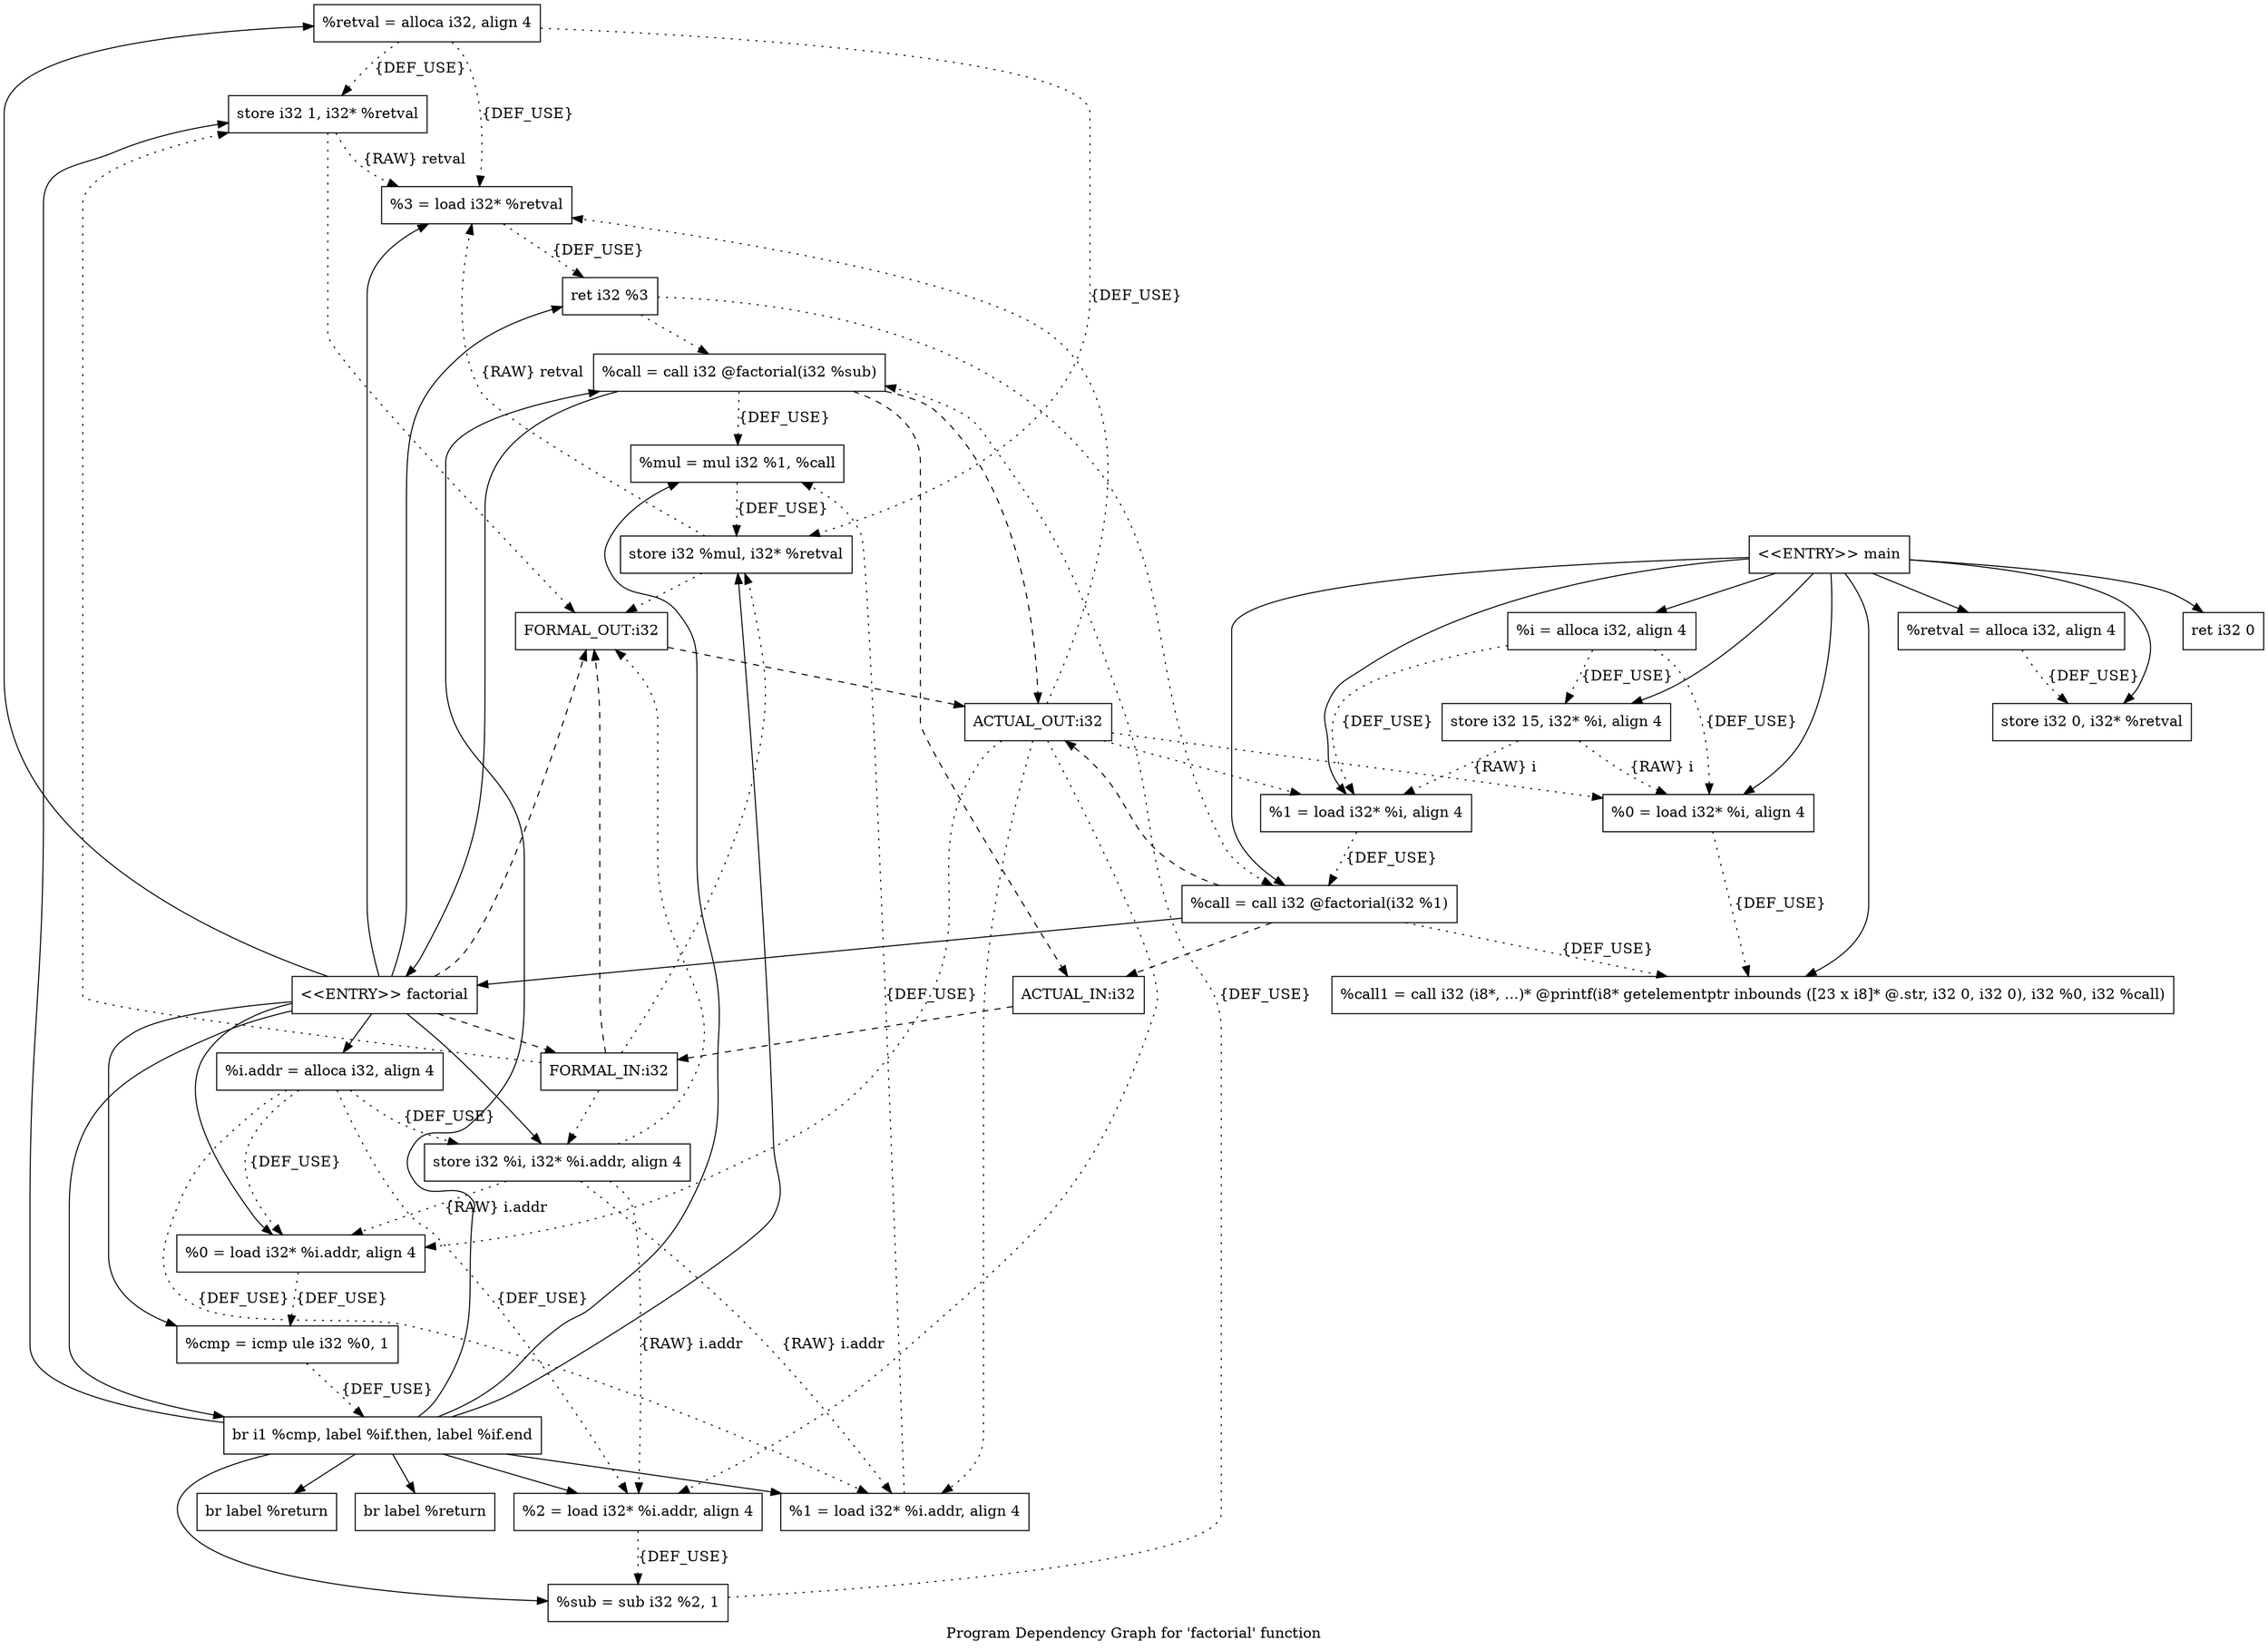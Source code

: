 digraph "Program Dependency Graph for 'factorial' function" {
	label="Program Dependency Graph for 'factorial' function";

	Node0x3842830 [shape=record,label="{  %retval = alloca i32, align 4}"];
	Node0x3842830 -> Node0x3842ad0[style=dotted,label = "{DEF_USE}" ];
	Node0x3842830 -> Node0x3842ed0[style=dotted,label = "{DEF_USE}" ];
	Node0x3842830 -> Node0x3842fa0[style=dotted,label = "{DEF_USE}" ];
	Node0x3842ad0 [shape=record,label="{  store i32 1, i32* %retval}"];
	Node0x3842ad0 -> Node0x3842fa0[style=dotted,label = "{RAW} retval"];
	Node0x3842ad0 -> Node0x3844040[style=dotted];
	Node0x3842ed0 [shape=record,label="{  store i32 %mul, i32* %retval}"];
	Node0x3842ed0 -> Node0x3844040[style=dotted];
	Node0x3842ed0 -> Node0x3842fa0[style=dotted,label = "{RAW} retval"];
	Node0x3842fa0 [shape=record,label="{  %3 = load i32* %retval}"];
	Node0x3842fa0 -> Node0x3843250[style=dotted,label = "{DEF_USE}" ];
	Node0x3842f70 [shape=record,label="{  %i.addr = alloca i32, align 4}"];
	Node0x3842f70 -> Node0x3842f40[style=dotted,label = "{DEF_USE}" ];
	Node0x3842f70 -> Node0x3843090[style=dotted,label = "{DEF_USE}" ];
	Node0x3842f70 -> Node0x3843130[style=dotted,label = "{DEF_USE}" ];
	Node0x3842f70 -> Node0x3843100[style=dotted,label = "{DEF_USE}" ];
	Node0x3842f40 [shape=record,label="{  store i32 %i, i32* %i.addr, align 4}"];
	Node0x3842f40 -> Node0x3843090[style=dotted,label = "{RAW} i.addr"];
	Node0x3842f40 -> Node0x3843130[style=dotted,label = "{RAW} i.addr"];
	Node0x3842f40 -> Node0x3843100[style=dotted,label = "{RAW} i.addr"];
	Node0x3842f40 -> Node0x3844040[style=dotted];
	Node0x3843090 [shape=record,label="{  %0 = load i32* %i.addr, align 4}"];
	Node0x3843090 -> Node0x38432c0[style=dotted,label = "{DEF_USE}" ];
	Node0x3843130 [shape=record,label="{  %1 = load i32* %i.addr, align 4}"];
	Node0x3843130 -> Node0x38435d0[style=dotted,label = "{DEF_USE}" ];
	Node0x3843100 [shape=record,label="{  %2 = load i32* %i.addr, align 4}"];
	Node0x3843100 -> Node0x3843410[style=dotted,label = "{DEF_USE}" ];
	Node0x38432c0 [shape=record,label="{  %cmp = icmp ule i32 %0, 1}"];
	Node0x38432c0 -> Node0x3843330[style=dotted,label = "{DEF_USE}" ];
	Node0x3843330 [shape=record,label="{  br i1 %cmp, label %if.then, label %if.end}"];
	Node0x3843330 -> Node0x3842ad0;
	Node0x3843330 -> Node0x38433a0;
	Node0x3843330 -> Node0x3843130;
	Node0x3843330 -> Node0x3843100;
	Node0x3843330 -> Node0x3843410;
	Node0x3843330 -> Node0x3843560;
	Node0x3843330 -> Node0x38435d0;
	Node0x3843330 -> Node0x3842ed0;
	Node0x3843330 -> Node0x3843640;
	Node0x38433a0 [shape=record,label="{  br label %return}"];
	Node0x3843410 [shape=record,label="{  %sub = sub i32 %2, 1}"];
	Node0x3843410 -> Node0x3843560[style=dotted,label = "{DEF_USE}" ];
	Node0x3843560 [shape=record,label="{  %call = call i32 @factorial(i32 %sub)}"];
	Node0x3843560 -> Node0x3843d00;
	Node0x3843560 -> Node0x3843ea0[style=dashed];
	Node0x3843560 -> Node0x3843f40[style=dashed];
	Node0x3843560 -> Node0x38435d0[style=dotted,label = "{DEF_USE}" ];
	Node0x38435d0 [shape=record,label="{  %mul = mul i32 %1, %call}"];
	Node0x38435d0 -> Node0x3842ed0[style=dotted,label = "{DEF_USE}" ];
	Node0x3843640 [shape=record,label="{  br label %return}"];
	Node0x3843d00 [shape=record,label="{\<\<ENTRY\>\> factorial}"];
	Node0x3843d00 -> Node0x3843f10[style=dashed];
	Node0x3843d00 -> Node0x3844040[style=dashed];
	Node0x3843d00 -> Node0x3842830;
	Node0x3843d00 -> Node0x3842f70;
	Node0x3843d00 -> Node0x3842f40;
	Node0x3843d00 -> Node0x3843090;
	Node0x3843d00 -> Node0x38432c0;
	Node0x3843d00 -> Node0x3843330;
	Node0x3843d00 -> Node0x3842fa0;
	Node0x3843d00 -> Node0x3843250;
	Node0x3843250 [shape=record,label="{  ret i32 %3}"];
	Node0x3843250 -> Node0x3843560[style=dotted];
	Node0x3843250 -> Node0x3845f30[style=dotted];
	Node0x3843ea0 [shape=record,label="{ACTUAL_IN:i32}"];
	Node0x3843ea0 -> Node0x3843f10[style=dashed];
	Node0x3843f40 [shape=record,label="{ACTUAL_OUT:i32}"];
	Node0x3843f40 -> Node0x3843090[style=dotted];
	Node0x3843f40 -> Node0x3843130[style=dotted];
	Node0x3843f40 -> Node0x3843100[style=dotted];
	Node0x3843f40 -> Node0x3842fa0[style=dotted];
	Node0x3843f40 -> Node0x3845db0[style=dotted];
	Node0x3843f40 -> Node0x3845e50[style=dotted];
	Node0x3843f10 [shape=record,label="{FORMAL_IN:i32}"];
	Node0x3843f10 -> Node0x3844040[style=dashed];
	Node0x3843f10 -> Node0x3842f40[style=dotted];
	Node0x3843f10 -> Node0x3842ad0[style=dotted];
	Node0x3843f10 -> Node0x3842ed0[style=dotted];
	Node0x3844040 [shape=record,label="{FORMAL_OUT:i32}"];
	Node0x3844040 -> Node0x3843f40[style=dashed];
	Node0x38458b0 [shape=record,label="{  %retval = alloca i32, align 4}"];
	Node0x38458b0 -> Node0x3845c60[style=dotted,label = "{DEF_USE}" ];
	Node0x3845c60 [shape=record,label="{  store i32 0, i32* %retval}"];
	Node0x3845cd0 [shape=record,label="{  %i = alloca i32, align 4}"];
	Node0x3845cd0 -> Node0x3845d40[style=dotted,label = "{DEF_USE}" ];
	Node0x3845cd0 -> Node0x3845db0[style=dotted,label = "{DEF_USE}" ];
	Node0x3845cd0 -> Node0x3845e50[style=dotted,label = "{DEF_USE}" ];
	Node0x3845d40 [shape=record,label="{  store i32 15, i32* %i, align 4}"];
	Node0x3845d40 -> Node0x3845db0[style=dotted,label = "{RAW} i"];
	Node0x3845d40 -> Node0x3845e50[style=dotted,label = "{RAW} i"];
	Node0x3845db0 [shape=record,label="{  %0 = load i32* %i, align 4}"];
	Node0x3845db0 -> Node0x3845ec0[style=dotted,label = "{DEF_USE}" ];
	Node0x3845e50 [shape=record,label="{  %1 = load i32* %i, align 4}"];
	Node0x3845e50 -> Node0x3845f30[style=dotted,label = "{DEF_USE}" ];
	Node0x3845ec0 [shape=record,label="{  %call1 = call i32 (i8*, ...)* @printf(i8* getelementptr inbounds ([23 x i8]* @.str, i32 0, i32 0), i32 %0, i32 %call)}"];
	Node0x3845f30 [shape=record,label="{  %call = call i32 @factorial(i32 %1)}"];
	Node0x3845f30 -> Node0x3843d00;
	Node0x3845f30 -> Node0x3843ea0[style=dashed];
	Node0x3845f30 -> Node0x3843f40[style=dashed];
	Node0x3845f30 -> Node0x3845ec0[style=dotted,label = "{DEF_USE}" ];
	Node0x3845fd0 [shape=record,label="{\<\<ENTRY\>\> main}"];
	Node0x3845fd0 -> Node0x38458b0;
	Node0x3845fd0 -> Node0x3845cd0;
	Node0x3845fd0 -> Node0x3845c60;
	Node0x3845fd0 -> Node0x3845d40;
	Node0x3845fd0 -> Node0x3845db0;
	Node0x3845fd0 -> Node0x3845e50;
	Node0x3845fd0 -> Node0x3845f30;
	Node0x3845fd0 -> Node0x3845ec0;
	Node0x3845fd0 -> Node0x3846120;
	Node0x3846120 [shape=record,label="{  ret i32 0}"];
}
